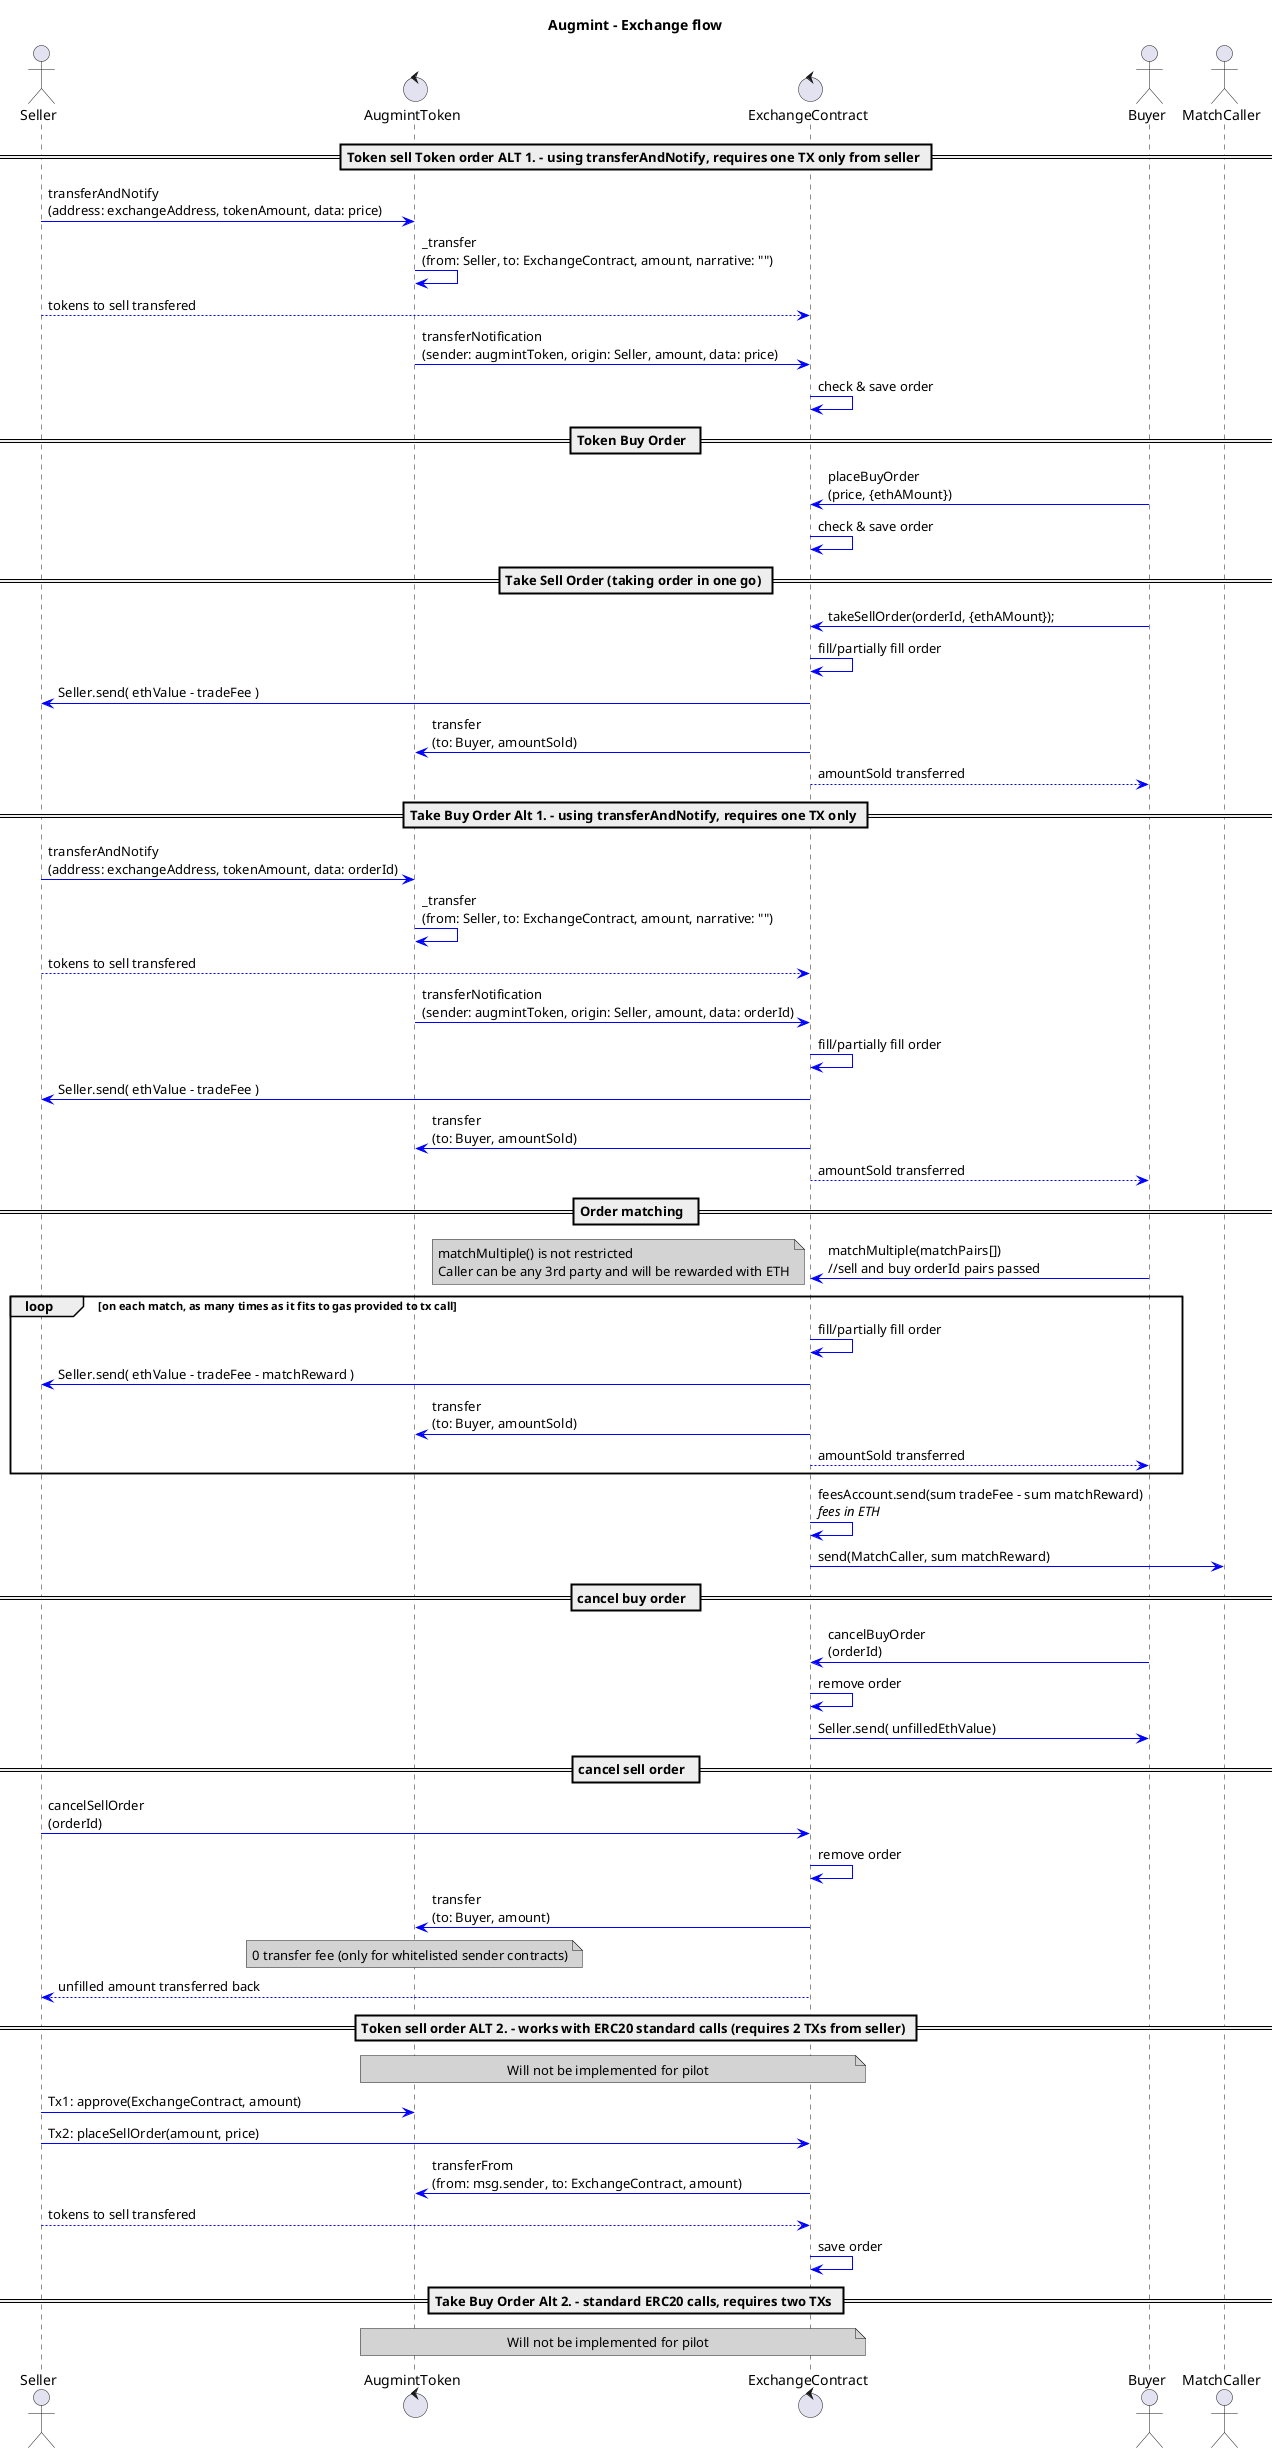 @startuml
title **Augmint** - Exchange flow
skinparam ArrowColor #blue
skinparam noteBackgroundColor #lightgrey
actor Seller
control AugmintToken
control ExchangeContract
actor Buyer
actor MatchCaller

== Token sell Token order ALT 1. - using transferAndNotify, requires one TX only from seller ==
Seller -> AugmintToken : transferAndNotify\n(address: exchangeAddress, tokenAmount, data: price)
AugmintToken -> AugmintToken : _transfer\n(from: Seller, to: ExchangeContract, amount, narrative: "")
Seller --> ExchangeContract : tokens to sell transfered
AugmintToken -> ExchangeContract : transferNotification\n(sender: augmintToken, origin: Seller, amount, data: price)
ExchangeContract -> ExchangeContract : check & save order

== Token Buy Order  ==
Buyer -> ExchangeContract : placeBuyOrder\n(price, {ethAMount})
ExchangeContract -> ExchangeContract : check & save order

== Take Sell Order (taking order in one go) ==
Buyer -> ExchangeContract : takeSellOrder(orderId, {ethAMount});
ExchangeContract -> ExchangeContract : fill/partially fill order
ExchangeContract -> Seller : Seller.send( ethValue - tradeFee )
ExchangeContract -> AugmintToken : transfer\n(to: Buyer, amountSold)
ExchangeContract --> Buyer : amountSold transferred

== Take Buy Order Alt 1. - using transferAndNotify, requires one TX only ==
Seller -> AugmintToken : transferAndNotify\n(address: exchangeAddress, tokenAmount, data: orderId)
AugmintToken -> AugmintToken : _transfer\n(from: Seller, to: ExchangeContract, amount, narrative: "")
Seller --> ExchangeContract : tokens to sell transfered
AugmintToken -> ExchangeContract : transferNotification\n(sender: augmintToken, origin: Seller, amount, data: orderId)
ExchangeContract -> ExchangeContract : fill/partially fill order
ExchangeContract -> Seller : Seller.send( ethValue - tradeFee )
ExchangeContract -> AugmintToken : transfer\n(to: Buyer, amountSold)
ExchangeContract --> Buyer : amountSold transferred

== Order matching  ==
Buyer -> ExchangeContract : matchMultiple(matchPairs[])\n//sell and buy orderId pairs passed
note left
    matchMultiple() is not restricted
    Caller can be any 3rd party and will be rewarded with ETH
end note
loop on each match, as many times as it fits to gas provided to tx call
    ExchangeContract -> ExchangeContract : fill/partially fill order
    ExchangeContract -> Seller : Seller.send( ethValue - tradeFee - matchReward )
    ExchangeContract -> AugmintToken : transfer\n(to: Buyer, amountSold)
    ExchangeContract --> Buyer : amountSold transferred
end
ExchangeContract -> ExchangeContract : feesAccount.send(sum tradeFee - sum matchReward)\n//fees in ETH//
ExchangeContract -> MatchCaller : send(MatchCaller, sum matchReward)

== cancel buy order  ==
Buyer -> ExchangeContract : cancelBuyOrder\n(orderId)
ExchangeContract -> ExchangeContract : remove order
ExchangeContract -> Buyer : Seller.send( unfilledEthValue)

== cancel sell order  ==
Seller -> ExchangeContract : cancelSellOrder\n(orderId)
ExchangeContract -> ExchangeContract : remove order
ExchangeContract -> AugmintToken : transfer\n(to: Buyer, amount)
note over AugmintToken
    0 transfer fee (only for whitelisted sender contracts)
end note
ExchangeContract --> Seller : unfilled amount transferred back

== Token sell order ALT 2. - works with ERC20 standard calls (requires 2 TXs from seller) ==
note over AugmintToken, ExchangeContract
    Will not be implemented for pilot
end note
Seller -> AugmintToken : Tx1: approve(ExchangeContract, amount)
Seller -> ExchangeContract : Tx2: placeSellOrder(amount, price)
ExchangeContract -> AugmintToken : transferFrom\n(from: msg.sender, to: ExchangeContract, amount)
Seller --> ExchangeContract : tokens to sell transfered
ExchangeContract -> ExchangeContract : save order

== Take Buy Order Alt 2. - standard ERC20 calls, requires two TXs ==
note over AugmintToken, ExchangeContract
    Will not be implemented for pilot
end note

@enduml
